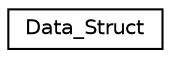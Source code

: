 digraph "Graphical Class Hierarchy"
{
 // LATEX_PDF_SIZE
  edge [fontname="Helvetica",fontsize="10",labelfontname="Helvetica",labelfontsize="10"];
  node [fontname="Helvetica",fontsize="10",shape=record];
  rankdir="LR";
  Node0 [label="Data_Struct",height=0.2,width=0.4,color="black", fillcolor="white", style="filled",URL="$struct_data___struct.html",tooltip="The data structure used for parameter estimation. It contains the parameter min max limits as well as..."];
}
